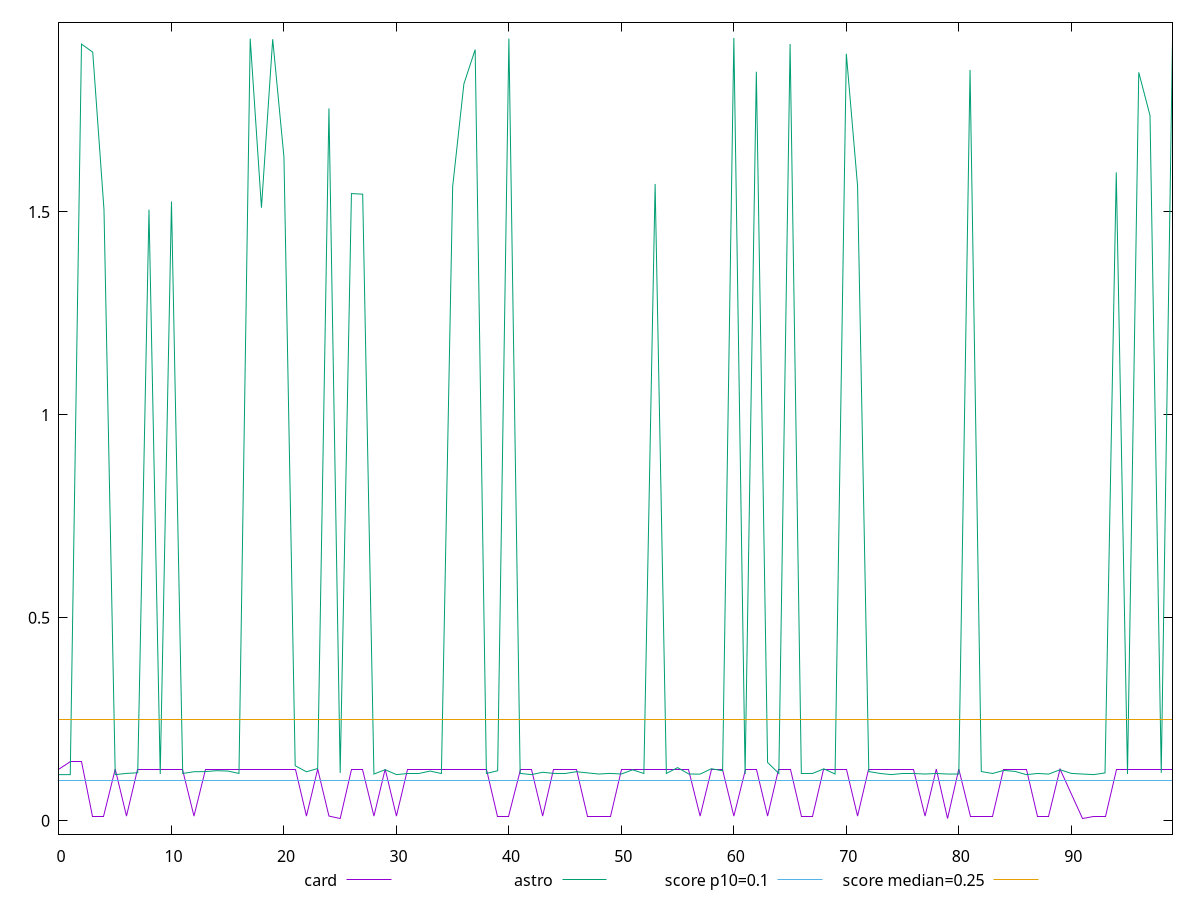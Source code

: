 reset

$card <<EOF
0 0.12706176386939155
1 0.14525024043189155
2 0.14525024043189155
3 0.011352840529547797
4 0.011352840529547797
5 0.12706176386939155
6 0.011352840529547797
7 0.12706176386939155
8 0.12706176386939155
9 0.12706176386939155
10 0.12706176386939155
11 0.12706176386939155
12 0.011352840529547797
13 0.12706176386939155
14 0.12706176386939155
15 0.12706176386939155
16 0.12706176386939155
17 0.12706176386939155
18 0.12706176386939155
19 0.12706176386939155
20 0.12706176386939155
21 0.12706176386939155
22 0.011352840529547797
23 0.12706176386939155
24 0.011352840529547797
25 0.005289688110351562
26 0.12706176386939155
27 0.12706176386939155
28 0.011352840529547797
29 0.12706176386939155
30 0.011352840529547797
31 0.12706176386939155
32 0.12706176386939155
33 0.12706176386939155
34 0.12706176386939155
35 0.12706176386939155
36 0.12706176386939155
37 0.12706176386939155
38 0.12706176386939155
39 0.011352840529547797
40 0.011352840529547797
41 0.12706176386939155
42 0.12706176386939155
43 0.011352840529547797
44 0.12706176386939155
45 0.12706176386939155
46 0.12706176386939155
47 0.011352840529547797
48 0.011352840529547797
49 0.011352840529547797
50 0.12706176386939155
51 0.12706176386939155
52 0.12706176386939155
53 0.12706176386939155
54 0.12706176386939155
55 0.12706176386939155
56 0.12706176386939155
57 0.011352840529547797
58 0.12706176386939155
59 0.12706176386939155
60 0.011352840529547797
61 0.12706176386939155
62 0.12706176386939155
63 0.011352840529547797
64 0.12706176386939155
65 0.12706176386939155
66 0.011352840529547797
67 0.011352840529547797
68 0.12706176386939155
69 0.12706176386939155
70 0.12706176386939155
71 0.011352840529547797
72 0.12706176386939155
73 0.12706176386939155
74 0.12706176386939155
75 0.12706176386939155
76 0.12706176386939155
77 0.011352840529547797
78 0.12706176386939155
79 0.005289688110351562
80 0.12706176386939155
81 0.011352840529547797
82 0.011352840529547797
83 0.011352840529547797
84 0.12706176386939155
85 0.12706176386939155
86 0.12706176386939155
87 0.011352840529547797
88 0.011352840529547797
89 0.12706176386939155
91 0.005289688110351562
92 0.011352840529547797
93 0.011352840529547797
94 0.12706176386939155
95 0.12706176386939155
96 0.12706176386939155
97 0.12706176386939155
98 0.12706176386939155
99 0.12706176386939155
EOF

$astro <<EOF
0 0.113388671875
1 0.11342529296875001
2 1.9137406158447265
3 1.8938649749755858
4 1.5056707000732419
5 0.11342529296875001
6 0.11648437500000001
7 0.1179443359375
8 1.5057048797607422
9 0.11484619140625
10 1.5259035110473633
11 0.1163525390625
12 0.1205908203125
13 0.12087158203124998
14 0.12315185546875
15 0.12234619140625001
16 0.1163525390625
17 1.9273071289062502
18 1.5104932403564453
19 1.925668601989746
20 1.6351899719238283
21 0.1353369140625
22 0.12048583984375001
23 0.12848388671875
24 1.7552220916748045
25 0.117724609375
26 1.5453942489624026
27 1.5439513778686527
28 0.11484619140625
29 0.1256201171875
30 0.11348388671875
31 0.11627685546875001
32 0.11627197265625
33 0.12220703125000001
34 0.11619384765625
35 1.562596778869629
36 1.815800247192383
37 1.9001608276367188
38 0.1163525390625
39 0.12296142578125001
40 1.92744140625
41 0.11648437500000001
42 0.11348388671875
43 0.1193212890625
44 0.1163525390625
45 0.11619384765625
46 0.12068359375
47 0.117724609375
48 0.11494140625
49 0.11648437500000001
50 0.11494140625
51 0.12529296875
52 0.11628906250000001
53 1.5691748046875003
54 0.11631103515625
55 0.1307275390625
56 0.11484619140625
57 0.11480712890625
58 0.12799804687500002
59 0.12296142578125001
60 1.9289843750000002
61 0.11494140625
62 1.8455485916137697
63 0.1434814453125
64 0.1163525390625
65 1.9140058898925782
66 0.11624755859375
67 0.1163525390625
68 0.1277490234375
69 0.11494140625
70 1.8899597167968754
71 1.5642456054687501
72 0.12095703125
73 0.1163525390625
74 0.11348388671875
75 0.1163525390625
76 0.1163525390625
77 0.11494140625
78 0.11628662109375
79 0.11492431640624999
80 0.11494140625
81 1.8500658035278321
82 0.12104248046875
83 0.11628906250000001
84 0.123828125
85 0.12138427734375
86 0.11342529296875001
87 0.1163134765625
88 0.11480712890625
89 0.125517578125
90 0.11648437500000001
91 0.11484619140625
92 0.11348388671875
93 0.11762939453125
94 1.597610664367676
95 0.11480712890625
96 1.844107093811035
97 1.7378700637817384
98 0.11776123046875
99 1.92724853515625
EOF

set key outside below
set xrange [0:99]
set yrange [-0.03318420562744141:1.967458268737793]
set trange [-0.03318420562744141:1.967458268737793]
set terminal svg size 640, 520 enhanced background rgb 'white'
set output "report/report_00029_2021-02-24T13-36-40.390Z/cumulative-layout-shift/comparison/line/2_vs_3.svg"

plot $card title "card" with line, \
     $astro title "astro" with line, \
     0.1 title "score p10=0.1", \
     0.25 title "score median=0.25"

reset
